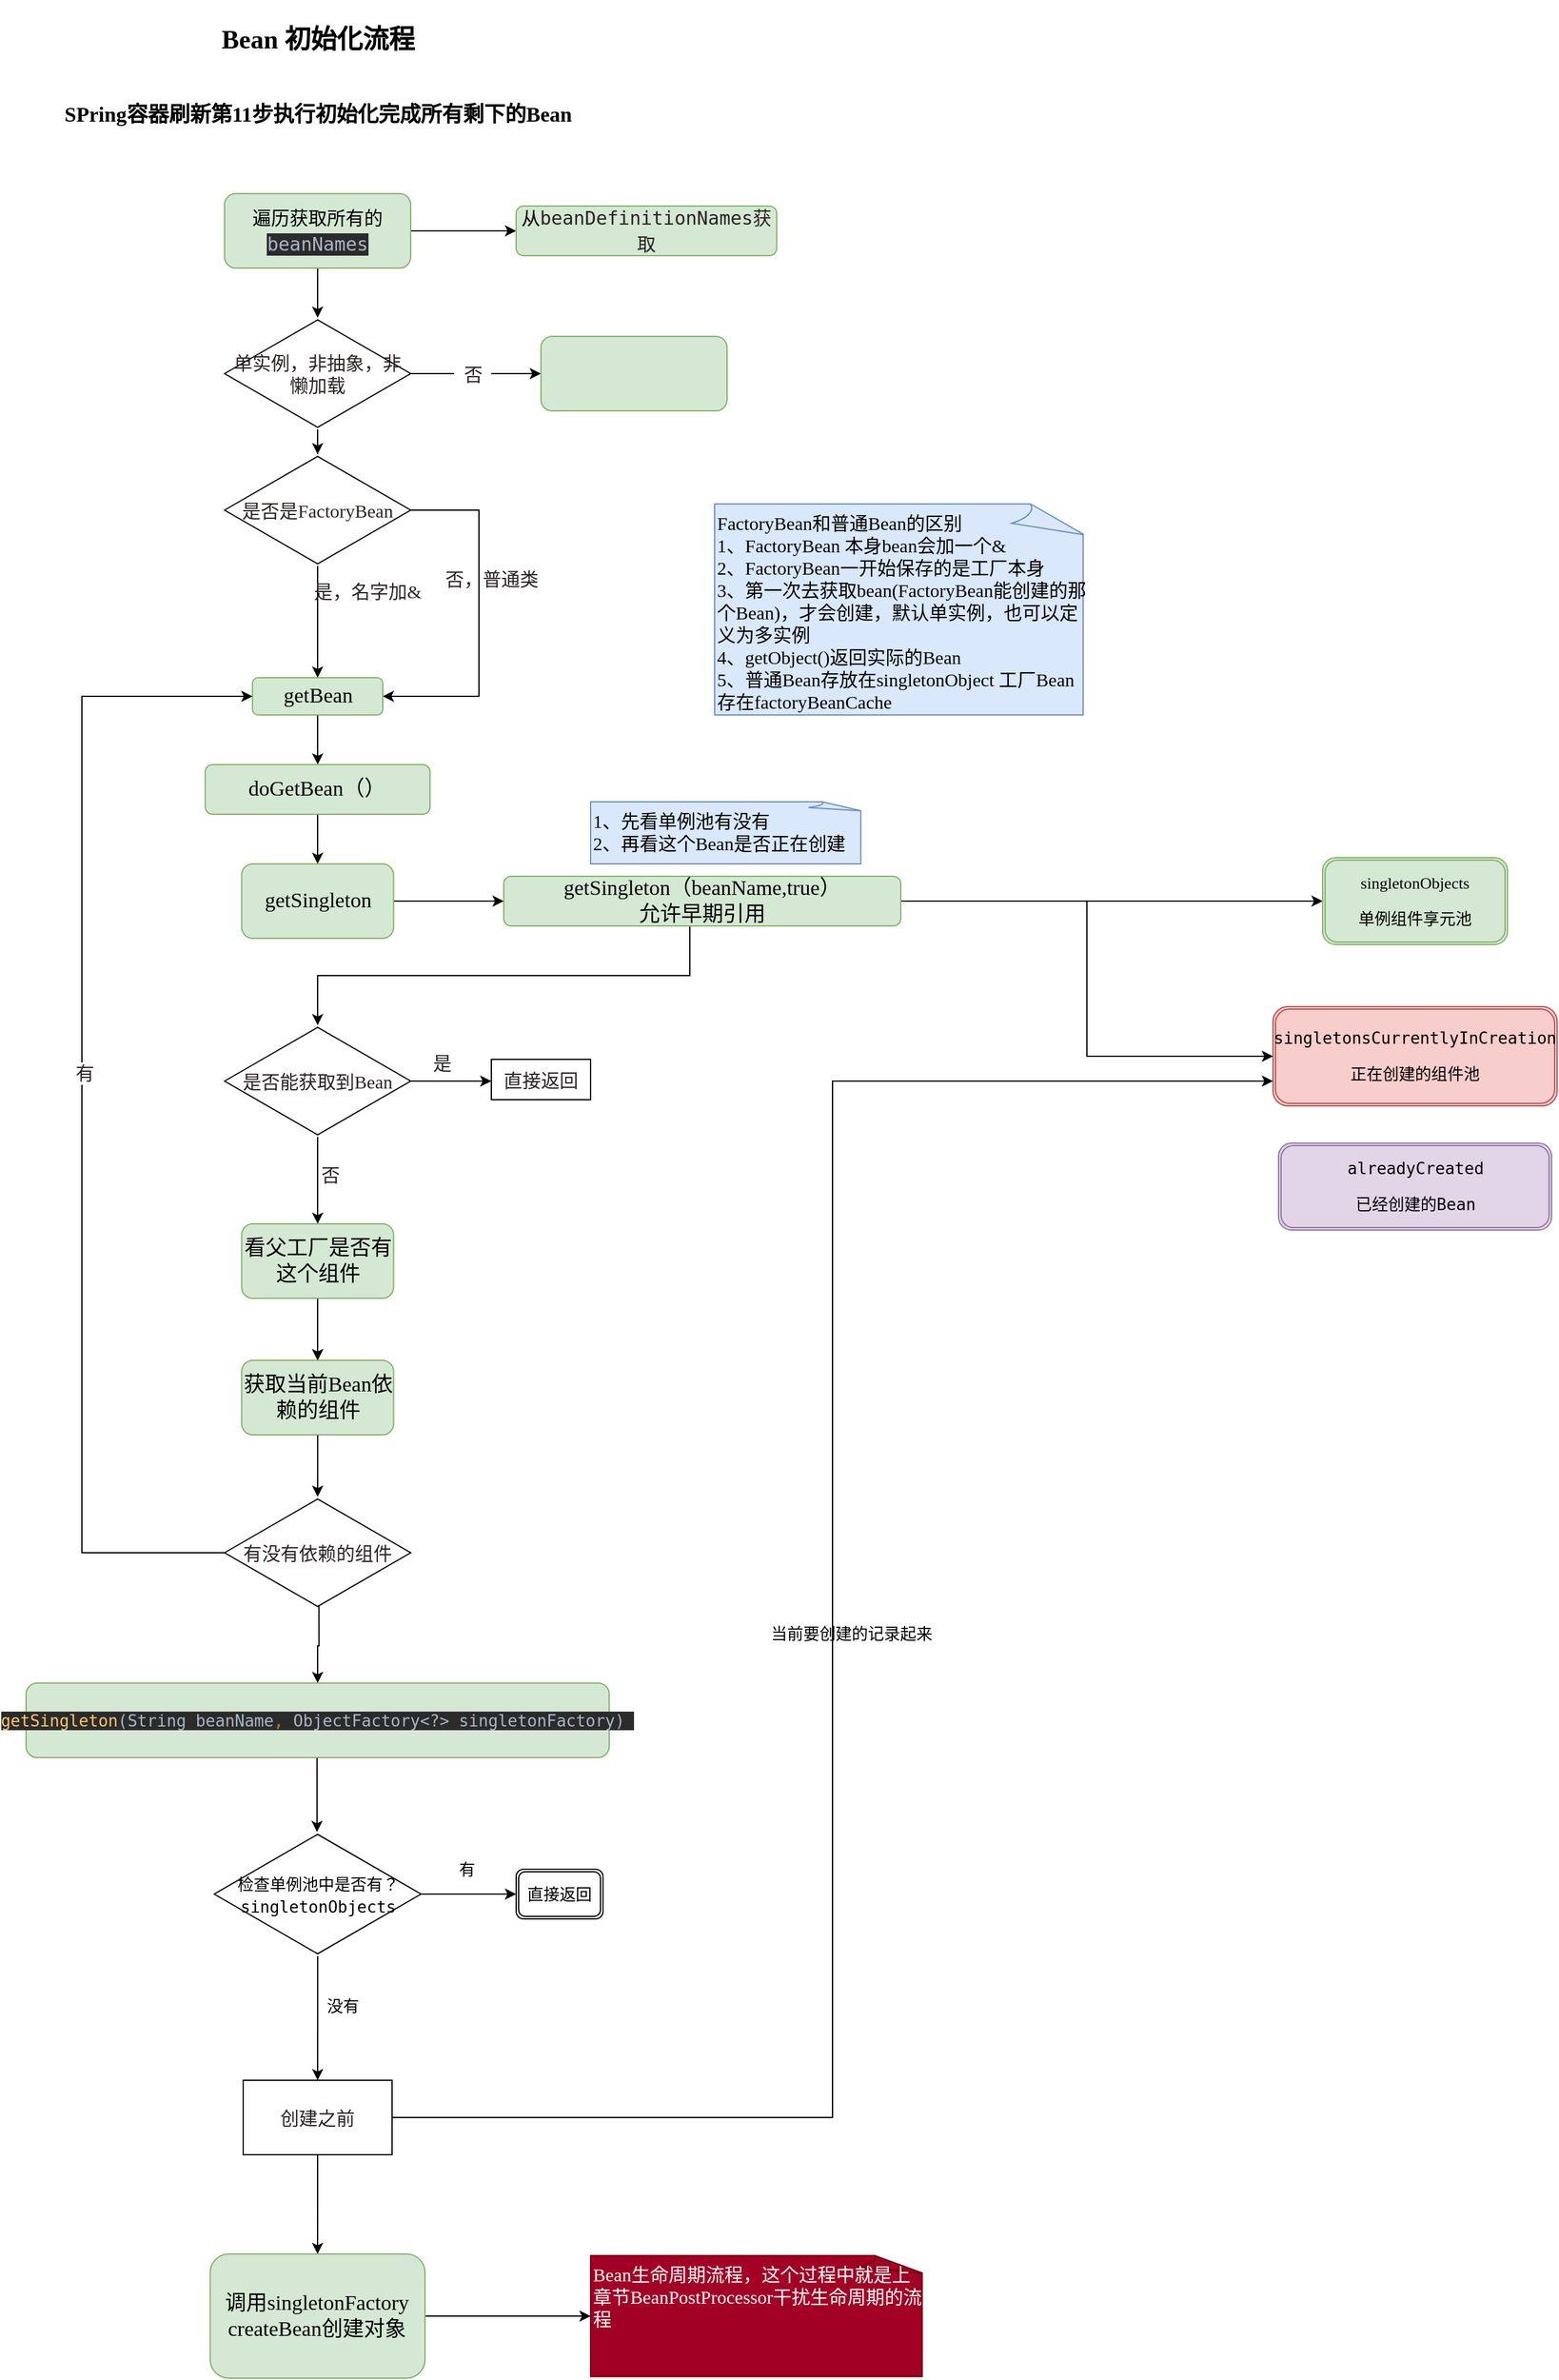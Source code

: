 <mxfile version="17.4.2" type="device"><diagram id="7H6CrivOUThTecyHA6H1" name="第 1 页"><mxGraphModel dx="1102" dy="1025" grid="1" gridSize="10" guides="1" tooltips="1" connect="1" arrows="1" fold="1" page="1" pageScale="1" pageWidth="3300" pageHeight="4681" math="0" shadow="0"><root><mxCell id="0"/><mxCell id="1" parent="0"/><mxCell id="_4aGvb_IjuC5kgptrvHY-1" value="&lt;h1&gt;&lt;b&gt;&lt;font face=&quot;Comic Sans MS&quot; style=&quot;font-size: 21px&quot;&gt;Bean 初始化流程&lt;/font&gt;&lt;/b&gt;&lt;/h1&gt;" style="text;html=1;align=center;verticalAlign=middle;resizable=0;points=[];autosize=1;strokeColor=none;fillColor=none;" parent="1" vertex="1"><mxGeometry x="180" y="30" width="180" height="50" as="geometry"/></mxCell><mxCell id="_4aGvb_IjuC5kgptrvHY-2" value="&lt;b&gt;&lt;font style=&quot;font-size: 17px&quot;&gt;SPring容器刷新第11步执行初始化完成所有剩下的Bean&lt;/font&gt;&lt;/b&gt;" style="text;html=1;align=center;verticalAlign=middle;resizable=0;points=[];autosize=1;strokeColor=none;fillColor=none;fontSize=21;fontFamily=Comic Sans MS;" parent="1" vertex="1"><mxGeometry x="55" y="100" width="430" height="30" as="geometry"/></mxCell><mxCell id="_4aGvb_IjuC5kgptrvHY-6" value="" style="edgeStyle=orthogonalEdgeStyle;rounded=0;orthogonalLoop=1;jettySize=auto;html=1;fontFamily=Comic Sans MS;fontSize=17;" parent="1" source="_4aGvb_IjuC5kgptrvHY-4" target="_4aGvb_IjuC5kgptrvHY-5" edge="1"><mxGeometry relative="1" as="geometry"/></mxCell><mxCell id="_4aGvb_IjuC5kgptrvHY-8" style="edgeStyle=orthogonalEdgeStyle;rounded=0;orthogonalLoop=1;jettySize=auto;html=1;fontFamily=Comic Sans MS;fontSize=15;fontColor=#2B2323;" parent="1" source="_4aGvb_IjuC5kgptrvHY-4" target="_4aGvb_IjuC5kgptrvHY-7" edge="1"><mxGeometry relative="1" as="geometry"/></mxCell><mxCell id="_4aGvb_IjuC5kgptrvHY-4" value="&lt;font style=&quot;font-size: 15px&quot;&gt;遍历获取所有的&lt;span style=&quot;background-color: rgb(43 , 43 , 43) ; color: rgb(169 , 183 , 198) ; font-family: &amp;#34;jetbrains mono&amp;#34; , monospace&quot;&gt;beanNames&lt;/span&gt;&lt;/font&gt;" style="rounded=1;whiteSpace=wrap;html=1;fontFamily=Comic Sans MS;fontSize=17;fillColor=#d5e8d4;strokeColor=#82b366;" parent="1" vertex="1"><mxGeometry x="195" y="180" width="150" height="60" as="geometry"/></mxCell><mxCell id="_4aGvb_IjuC5kgptrvHY-5" value="&lt;font style=&quot;font-size: 15px&quot;&gt;从&lt;span style=&quot;font-family: &amp;#34;jetbrains mono&amp;#34; , monospace&quot;&gt;&lt;font color=&quot;#2b2323&quot; style=&quot;font-size: 15px&quot;&gt;beanDefinitionNames获取&lt;/font&gt;&lt;/span&gt;&lt;/font&gt;" style="rounded=1;whiteSpace=wrap;html=1;fontFamily=Comic Sans MS;fontSize=17;fillColor=#d5e8d4;strokeColor=#82b366;" parent="1" vertex="1"><mxGeometry x="430" y="190" width="210" height="40" as="geometry"/></mxCell><mxCell id="_4aGvb_IjuC5kgptrvHY-11" style="edgeStyle=orthogonalEdgeStyle;rounded=0;orthogonalLoop=1;jettySize=auto;html=1;fontFamily=Comic Sans MS;fontSize=15;fontColor=#2B2323;startArrow=none;" parent="1" source="_4aGvb_IjuC5kgptrvHY-12" target="_4aGvb_IjuC5kgptrvHY-10" edge="1"><mxGeometry relative="1" as="geometry"/></mxCell><mxCell id="_4aGvb_IjuC5kgptrvHY-15" value="" style="edgeStyle=orthogonalEdgeStyle;rounded=0;orthogonalLoop=1;jettySize=auto;html=1;fontFamily=Comic Sans MS;fontSize=15;fontColor=#2B2323;" parent="1" source="_4aGvb_IjuC5kgptrvHY-7" target="_4aGvb_IjuC5kgptrvHY-13" edge="1"><mxGeometry relative="1" as="geometry"/></mxCell><mxCell id="_4aGvb_IjuC5kgptrvHY-7" value="单实例，非抽象，非懒加载" style="html=1;whiteSpace=wrap;aspect=fixed;shape=isoRectangle;labelBackgroundColor=none;fontFamily=Comic Sans MS;fontSize=15;fontColor=#2B2323;" parent="1" vertex="1"><mxGeometry x="195" y="280" width="150" height="90" as="geometry"/></mxCell><mxCell id="_4aGvb_IjuC5kgptrvHY-10" value="" style="rounded=1;whiteSpace=wrap;html=1;fontFamily=Comic Sans MS;fontSize=17;fillColor=#d5e8d4;strokeColor=#82b366;" parent="1" vertex="1"><mxGeometry x="450" y="295" width="150" height="60" as="geometry"/></mxCell><mxCell id="_4aGvb_IjuC5kgptrvHY-18" value="" style="edgeStyle=orthogonalEdgeStyle;rounded=0;orthogonalLoop=1;jettySize=auto;html=1;fontFamily=Comic Sans MS;fontSize=15;fontColor=#2B2323;" parent="1" source="_4aGvb_IjuC5kgptrvHY-13" target="_4aGvb_IjuC5kgptrvHY-17" edge="1"><mxGeometry relative="1" as="geometry"/></mxCell><mxCell id="_4aGvb_IjuC5kgptrvHY-20" style="edgeStyle=orthogonalEdgeStyle;rounded=0;orthogonalLoop=1;jettySize=auto;html=1;fontFamily=Comic Sans MS;fontSize=15;fontColor=#2B2323;" parent="1" source="_4aGvb_IjuC5kgptrvHY-13" target="_4aGvb_IjuC5kgptrvHY-17" edge="1"><mxGeometry relative="1" as="geometry"><mxPoint x="350" y="570" as="targetPoint"/><Array as="points"><mxPoint x="400" y="435"/><mxPoint x="400" y="585"/></Array></mxGeometry></mxCell><mxCell id="_4aGvb_IjuC5kgptrvHY-13" value="是否是FactoryBean" style="html=1;whiteSpace=wrap;aspect=fixed;shape=isoRectangle;labelBackgroundColor=none;fontFamily=Comic Sans MS;fontSize=15;fontColor=#2B2323;" parent="1" vertex="1"><mxGeometry x="195" y="390" width="150" height="90" as="geometry"/></mxCell><mxCell id="_4aGvb_IjuC5kgptrvHY-12" value="否" style="text;html=1;align=center;verticalAlign=middle;resizable=0;points=[];autosize=1;strokeColor=none;fillColor=none;fontSize=15;fontFamily=Comic Sans MS;fontColor=#2B2323;" parent="1" vertex="1"><mxGeometry x="380" y="315" width="30" height="20" as="geometry"/></mxCell><mxCell id="_4aGvb_IjuC5kgptrvHY-16" value="" style="edgeStyle=orthogonalEdgeStyle;rounded=0;orthogonalLoop=1;jettySize=auto;html=1;fontFamily=Comic Sans MS;fontSize=15;fontColor=#2B2323;endArrow=none;" parent="1" source="_4aGvb_IjuC5kgptrvHY-7" target="_4aGvb_IjuC5kgptrvHY-12" edge="1"><mxGeometry relative="1" as="geometry"><mxPoint x="345" y="325" as="sourcePoint"/><mxPoint x="450" y="325" as="targetPoint"/></mxGeometry></mxCell><mxCell id="_4aGvb_IjuC5kgptrvHY-24" value="" style="edgeStyle=orthogonalEdgeStyle;rounded=0;orthogonalLoop=1;jettySize=auto;html=1;fontFamily=Comic Sans MS;fontSize=15;fontColor=#2B2323;" parent="1" source="_4aGvb_IjuC5kgptrvHY-17" target="_4aGvb_IjuC5kgptrvHY-23" edge="1"><mxGeometry relative="1" as="geometry"/></mxCell><mxCell id="_4aGvb_IjuC5kgptrvHY-17" value="getBean" style="rounded=1;whiteSpace=wrap;html=1;fontFamily=Comic Sans MS;fontSize=17;fillColor=#d5e8d4;strokeColor=#82b366;" parent="1" vertex="1"><mxGeometry x="217.5" y="570" width="105" height="30" as="geometry"/></mxCell><mxCell id="_4aGvb_IjuC5kgptrvHY-19" value="是，名字加&amp;amp;" style="text;html=1;align=center;verticalAlign=middle;resizable=0;points=[];autosize=1;strokeColor=none;fillColor=none;fontSize=15;fontFamily=Comic Sans MS;fontColor=#2B2323;" parent="1" vertex="1"><mxGeometry x="260" y="490" width="100" height="20" as="geometry"/></mxCell><mxCell id="_4aGvb_IjuC5kgptrvHY-21" value="否，普通类" style="text;html=1;align=center;verticalAlign=middle;resizable=0;points=[];autosize=1;strokeColor=none;fillColor=none;fontSize=15;fontFamily=Comic Sans MS;fontColor=#2B2323;" parent="1" vertex="1"><mxGeometry x="365" y="480" width="90" height="20" as="geometry"/></mxCell><mxCell id="_4aGvb_IjuC5kgptrvHY-22" value="FactoryBean和普通Bean的区别&lt;br&gt;1、FactoryBean 本身bean会加一个&amp;amp;&lt;br&gt;2、FactoryBean一开始保存的是工厂本身&lt;br&gt;3、第一次去获取bean(FactoryBean能创建的那个Bean)，才会创建，默认单实例，也可以定义为多实例&lt;br&gt;4、getObject()返回实际的Bean&lt;br&gt;5、普通Bean存放在singletonObject 工厂Bean存在factoryBeanCache" style="whiteSpace=wrap;html=1;shape=mxgraph.basic.document;labelBackgroundColor=none;fontFamily=Comic Sans MS;fontSize=15;align=left;verticalAlign=top;fillColor=#dae8fc;strokeColor=#6c8ebf;" parent="1" vertex="1"><mxGeometry x="590" y="430" width="300" height="170" as="geometry"/></mxCell><mxCell id="_4aGvb_IjuC5kgptrvHY-27" value="" style="edgeStyle=orthogonalEdgeStyle;rounded=0;orthogonalLoop=1;jettySize=auto;html=1;fontFamily=Comic Sans MS;fontSize=15;fontColor=#2B2323;" parent="1" source="_4aGvb_IjuC5kgptrvHY-23" target="_4aGvb_IjuC5kgptrvHY-26" edge="1"><mxGeometry relative="1" as="geometry"/></mxCell><mxCell id="_4aGvb_IjuC5kgptrvHY-23" value="doGetBean（）" style="rounded=1;whiteSpace=wrap;html=1;fontFamily=Comic Sans MS;fontSize=17;fillColor=#d5e8d4;strokeColor=#82b366;" parent="1" vertex="1"><mxGeometry x="179.375" y="640" width="181.25" height="40" as="geometry"/></mxCell><mxCell id="_4aGvb_IjuC5kgptrvHY-29" value="" style="edgeStyle=orthogonalEdgeStyle;rounded=0;orthogonalLoop=1;jettySize=auto;html=1;fontFamily=Comic Sans MS;fontSize=15;fontColor=#2B2323;" parent="1" source="_4aGvb_IjuC5kgptrvHY-26" target="_4aGvb_IjuC5kgptrvHY-28" edge="1"><mxGeometry relative="1" as="geometry"/></mxCell><mxCell id="_4aGvb_IjuC5kgptrvHY-26" value="getSingleton" style="rounded=1;whiteSpace=wrap;html=1;fontFamily=Comic Sans MS;fontSize=17;fillColor=#d5e8d4;strokeColor=#82b366;" parent="1" vertex="1"><mxGeometry x="208.75" y="720" width="122.5" height="60" as="geometry"/></mxCell><mxCell id="_4aGvb_IjuC5kgptrvHY-33" style="edgeStyle=orthogonalEdgeStyle;rounded=0;orthogonalLoop=1;jettySize=auto;html=1;fontFamily=Comic Sans MS;fontSize=15;fontColor=#2B2323;" parent="1" source="_4aGvb_IjuC5kgptrvHY-28" target="_4aGvb_IjuC5kgptrvHY-30" edge="1"><mxGeometry relative="1" as="geometry"><Array as="points"><mxPoint x="570" y="810"/><mxPoint x="270" y="810"/></Array></mxGeometry></mxCell><mxCell id="_4aGvb_IjuC5kgptrvHY-44" style="edgeStyle=orthogonalEdgeStyle;rounded=0;orthogonalLoop=1;jettySize=auto;html=1;fontFamily=Comic Sans MS;fontSize=15;fontColor=#2B2323;" parent="1" source="_4aGvb_IjuC5kgptrvHY-28" target="_4aGvb_IjuC5kgptrvHY-41" edge="1"><mxGeometry relative="1" as="geometry"/></mxCell><mxCell id="_4aGvb_IjuC5kgptrvHY-45" style="edgeStyle=orthogonalEdgeStyle;rounded=0;orthogonalLoop=1;jettySize=auto;html=1;entryX=0;entryY=0.5;entryDx=0;entryDy=0;fontFamily=Comic Sans MS;fontSize=15;fontColor=#2B2323;" parent="1" source="_4aGvb_IjuC5kgptrvHY-28" target="_4aGvb_IjuC5kgptrvHY-42" edge="1"><mxGeometry relative="1" as="geometry"/></mxCell><mxCell id="_4aGvb_IjuC5kgptrvHY-28" value="getSingleton（beanName,true）&lt;br&gt;允许早期引用" style="rounded=1;whiteSpace=wrap;html=1;fontFamily=Comic Sans MS;fontSize=17;fillColor=#d5e8d4;strokeColor=#82b366;" parent="1" vertex="1"><mxGeometry x="420" y="730" width="320" height="40" as="geometry"/></mxCell><mxCell id="_4aGvb_IjuC5kgptrvHY-34" style="edgeStyle=orthogonalEdgeStyle;rounded=0;orthogonalLoop=1;jettySize=auto;html=1;fontFamily=Comic Sans MS;fontSize=15;fontColor=#2B2323;" parent="1" source="_4aGvb_IjuC5kgptrvHY-30" edge="1"><mxGeometry relative="1" as="geometry"><mxPoint x="410" y="895" as="targetPoint"/></mxGeometry></mxCell><mxCell id="_4aGvb_IjuC5kgptrvHY-37" style="edgeStyle=orthogonalEdgeStyle;rounded=0;orthogonalLoop=1;jettySize=auto;html=1;fontFamily=Comic Sans MS;fontSize=15;fontColor=#2B2323;" parent="1" source="_4aGvb_IjuC5kgptrvHY-30" edge="1"><mxGeometry relative="1" as="geometry"><mxPoint x="270" y="1010" as="targetPoint"/><Array as="points"><mxPoint x="270" y="970"/><mxPoint x="270" y="970"/></Array></mxGeometry></mxCell><mxCell id="_4aGvb_IjuC5kgptrvHY-30" value="是否能获取到Bean" style="html=1;whiteSpace=wrap;aspect=fixed;shape=isoRectangle;labelBackgroundColor=none;fontFamily=Comic Sans MS;fontSize=15;fontColor=#2B2323;" parent="1" vertex="1"><mxGeometry x="195" y="850" width="150" height="90" as="geometry"/></mxCell><mxCell id="_4aGvb_IjuC5kgptrvHY-31" value="1、先看单例池有没有&lt;br&gt;2、再看这个Bean是否正在创建" style="whiteSpace=wrap;html=1;shape=mxgraph.basic.document;labelBackgroundColor=none;fontFamily=Comic Sans MS;fontSize=15;align=left;verticalAlign=top;fillColor=#dae8fc;strokeColor=#6c8ebf;" parent="1" vertex="1"><mxGeometry x="490" y="670" width="220" height="50" as="geometry"/></mxCell><mxCell id="_4aGvb_IjuC5kgptrvHY-35" value="是" style="text;html=1;align=center;verticalAlign=middle;resizable=0;points=[];autosize=1;strokeColor=none;fillColor=none;fontSize=15;fontFamily=Comic Sans MS;fontColor=#2B2323;" parent="1" vertex="1"><mxGeometry x="355" y="870" width="30" height="20" as="geometry"/></mxCell><mxCell id="_4aGvb_IjuC5kgptrvHY-36" value="直接返回" style="whiteSpace=wrap;html=1;labelBackgroundColor=none;fontFamily=Comic Sans MS;fontSize=15;fontColor=#2B2323;" parent="1" vertex="1"><mxGeometry x="410" y="877.5" width="80" height="32.5" as="geometry"/></mxCell><mxCell id="_4aGvb_IjuC5kgptrvHY-38" value="否" style="text;html=1;align=center;verticalAlign=middle;resizable=0;points=[];autosize=1;strokeColor=none;fillColor=none;fontSize=15;fontFamily=Comic Sans MS;fontColor=#2B2323;" parent="1" vertex="1"><mxGeometry x="265" y="960" width="30" height="20" as="geometry"/></mxCell><mxCell id="_4aGvb_IjuC5kgptrvHY-48" value="" style="edgeStyle=orthogonalEdgeStyle;rounded=0;orthogonalLoop=1;jettySize=auto;html=1;fontFamily=Comic Sans MS;fontSize=15;fontColor=#2B2323;" parent="1" source="_4aGvb_IjuC5kgptrvHY-40" target="_4aGvb_IjuC5kgptrvHY-46" edge="1"><mxGeometry relative="1" as="geometry"/></mxCell><mxCell id="_4aGvb_IjuC5kgptrvHY-53" value="" style="edgeStyle=orthogonalEdgeStyle;rounded=0;orthogonalLoop=1;jettySize=auto;html=1;fontFamily=Comic Sans MS;fontSize=15;fontColor=#2B2323;" parent="1" source="_4aGvb_IjuC5kgptrvHY-40" target="_4aGvb_IjuC5kgptrvHY-46" edge="1"><mxGeometry relative="1" as="geometry"/></mxCell><mxCell id="_4aGvb_IjuC5kgptrvHY-40" value="看父工厂是否有这个组件" style="rounded=1;whiteSpace=wrap;html=1;fontFamily=Comic Sans MS;fontSize=17;fillColor=#d5e8d4;strokeColor=#82b366;" parent="1" vertex="1"><mxGeometry x="208.75" y="1010" width="122.5" height="60" as="geometry"/></mxCell><mxCell id="_4aGvb_IjuC5kgptrvHY-41" value="&lt;pre style=&quot;font-size: 9.8pt&quot;&gt;&lt;font face=&quot;Comic Sans MS&quot;&gt;singletonObjects&lt;/font&gt;&lt;/pre&gt;&lt;pre style=&quot;font-size: 9.8pt&quot;&gt;&lt;font face=&quot;Comic Sans MS&quot;&gt;单例组件享元池&lt;/font&gt;&lt;/pre&gt;" style="shape=ext;double=1;rounded=1;whiteSpace=wrap;html=1;labelBackgroundColor=none;fontFamily=Comic Sans MS;fontSize=15;fillColor=#d5e8d4;strokeColor=#82b366;align=center;" parent="1" vertex="1"><mxGeometry x="1080" y="715" width="149" height="70" as="geometry"/></mxCell><mxCell id="_4aGvb_IjuC5kgptrvHY-42" value="&lt;pre style=&quot;font-size: 9.8pt&quot;&gt;&lt;pre style=&quot;font-family: &amp;quot;jetbrains mono&amp;quot; , monospace ; font-size: 9.8pt&quot;&gt;singletonsCurrentlyInCreation&lt;/pre&gt;&lt;/pre&gt;&lt;pre style=&quot;font-size: 9.8pt&quot;&gt;&lt;font face=&quot;Comic Sans MS&quot;&gt;正在创建的组件池&lt;/font&gt;&lt;/pre&gt;" style="shape=ext;double=1;rounded=1;whiteSpace=wrap;html=1;labelBackgroundColor=none;fontFamily=Comic Sans MS;fontSize=15;fillColor=#f8cecc;strokeColor=#b85450;align=center;" parent="1" vertex="1"><mxGeometry x="1040" y="835" width="229" height="80" as="geometry"/></mxCell><mxCell id="_4aGvb_IjuC5kgptrvHY-43" value="&lt;pre style=&quot;font-size: 9.8pt&quot;&gt;&lt;pre style=&quot;font-family: &amp;quot;jetbrains mono&amp;quot; , monospace ; font-size: 9.8pt&quot;&gt;&lt;pre style=&quot;font-family: &amp;quot;jetbrains mono&amp;quot; , monospace ; font-size: 9.8pt&quot;&gt;alreadyCreated&lt;/pre&gt;&lt;pre style=&quot;font-family: &amp;quot;jetbrains mono&amp;quot; , monospace ; font-size: 9.8pt&quot;&gt;已经创建的Bean&lt;/pre&gt;&lt;/pre&gt;&lt;/pre&gt;" style="shape=ext;double=1;rounded=1;whiteSpace=wrap;html=1;labelBackgroundColor=none;fontFamily=Comic Sans MS;fontSize=15;fillColor=#e1d5e7;strokeColor=#9673a6;align=center;" parent="1" vertex="1"><mxGeometry x="1044.5" y="945" width="220" height="70" as="geometry"/></mxCell><mxCell id="_4aGvb_IjuC5kgptrvHY-51" value="" style="edgeStyle=orthogonalEdgeStyle;rounded=0;orthogonalLoop=1;jettySize=auto;html=1;fontFamily=Comic Sans MS;fontSize=15;fontColor=#2B2323;" parent="1" source="_4aGvb_IjuC5kgptrvHY-46" target="_4aGvb_IjuC5kgptrvHY-47" edge="1"><mxGeometry relative="1" as="geometry"/></mxCell><mxCell id="_4aGvb_IjuC5kgptrvHY-46" value="获取当前Bean依赖的组件" style="rounded=1;whiteSpace=wrap;html=1;fontFamily=Comic Sans MS;fontSize=17;fillColor=#d5e8d4;strokeColor=#82b366;" parent="1" vertex="1"><mxGeometry x="208.75" y="1120" width="122.5" height="60" as="geometry"/></mxCell><mxCell id="_4aGvb_IjuC5kgptrvHY-52" style="edgeStyle=orthogonalEdgeStyle;rounded=0;orthogonalLoop=1;jettySize=auto;html=1;entryX=0;entryY=0.5;entryDx=0;entryDy=0;fontFamily=Comic Sans MS;fontSize=15;fontColor=#2B2323;" parent="1" source="_4aGvb_IjuC5kgptrvHY-47" target="_4aGvb_IjuC5kgptrvHY-17" edge="1"><mxGeometry relative="1" as="geometry"><Array as="points"><mxPoint x="80" y="1275"/><mxPoint x="80" y="585"/></Array></mxGeometry></mxCell><mxCell id="_4aGvb_IjuC5kgptrvHY-54" value="有" style="edgeLabel;html=1;align=center;verticalAlign=middle;resizable=0;points=[];fontSize=15;fontFamily=Comic Sans MS;fontColor=#2B2323;" parent="_4aGvb_IjuC5kgptrvHY-52" vertex="1" connectable="0"><mxGeometry x="0.065" y="-2" relative="1" as="geometry"><mxPoint as="offset"/></mxGeometry></mxCell><mxCell id="_4aGvb_IjuC5kgptrvHY-47" value="有没有依赖的组件" style="html=1;whiteSpace=wrap;aspect=fixed;shape=isoRectangle;labelBackgroundColor=none;fontFamily=Comic Sans MS;fontSize=15;fontColor=#2B2323;" parent="1" vertex="1"><mxGeometry x="195" y="1230" width="150" height="90" as="geometry"/></mxCell><mxCell id="70bu4SC9OggrxB90YnKC-2" value="" style="edgeStyle=orthogonalEdgeStyle;rounded=0;orthogonalLoop=1;jettySize=auto;html=1;fontFamily=Comic Sans MS;fontSize=15;fontColor=#2B2323;exitX=0.507;exitY=0.967;exitDx=0;exitDy=0;exitPerimeter=0;" edge="1" parent="1" source="_4aGvb_IjuC5kgptrvHY-47" target="70bu4SC9OggrxB90YnKC-1"><mxGeometry relative="1" as="geometry"><mxPoint x="270.1" y="1430" as="sourcePoint"/></mxGeometry></mxCell><mxCell id="70bu4SC9OggrxB90YnKC-7" value="" style="edgeStyle=orthogonalEdgeStyle;rounded=0;orthogonalLoop=1;jettySize=auto;html=1;fontFamily=Comic Sans MS;fontSize=15;fontColor=#000000;" edge="1" parent="1" source="70bu4SC9OggrxB90YnKC-1"><mxGeometry relative="1" as="geometry"><mxPoint x="269.5" y="1500" as="targetPoint"/></mxGeometry></mxCell><mxCell id="70bu4SC9OggrxB90YnKC-1" value="&lt;pre style=&quot;background-color: #2b2b2b ; color: #a9b7c6 ; font-family: &amp;#34;jetbrains mono&amp;#34; , monospace ; font-size: 9.8pt&quot;&gt;&lt;span style=&quot;color: #ffc66d&quot;&gt;getSingleton&lt;/span&gt;(String beanName&lt;span style=&quot;color: #cc7832&quot;&gt;, &lt;/span&gt;ObjectFactory&amp;lt;?&amp;gt; singletonFactory) &lt;/pre&gt;" style="whiteSpace=wrap;html=1;fontSize=17;fontFamily=Comic Sans MS;fillColor=#d5e8d4;strokeColor=#82b366;rounded=1;" vertex="1" parent="1"><mxGeometry x="35" y="1380" width="470" height="60" as="geometry"/></mxCell><mxCell id="70bu4SC9OggrxB90YnKC-10" style="edgeStyle=orthogonalEdgeStyle;rounded=0;orthogonalLoop=1;jettySize=auto;html=1;fontFamily=Comic Sans MS;fontSize=13;fontColor=#000000;" edge="1" parent="1" source="70bu4SC9OggrxB90YnKC-9"><mxGeometry relative="1" as="geometry"><mxPoint x="430" y="1550" as="targetPoint"/></mxGeometry></mxCell><mxCell id="70bu4SC9OggrxB90YnKC-14" value="" style="edgeStyle=orthogonalEdgeStyle;rounded=0;orthogonalLoop=1;jettySize=auto;html=1;fontFamily=Comic Sans MS;fontSize=13;fontColor=#000000;" edge="1" parent="1" source="70bu4SC9OggrxB90YnKC-9" target="70bu4SC9OggrxB90YnKC-13"><mxGeometry relative="1" as="geometry"/></mxCell><mxCell id="70bu4SC9OggrxB90YnKC-9" value="&lt;font style=&quot;font-size: 13px&quot;&gt;&lt;span style=&quot;color: rgb(0 , 0 , 0)&quot;&gt;检查单例池中是否有？&lt;/span&gt;&lt;span style=&quot;color: rgb(0 , 0 , 0) ; font-family: &amp;#34;jetbrains mono&amp;#34; , monospace&quot;&gt;singletonObjects&lt;/span&gt;&lt;/font&gt;" style="html=1;whiteSpace=wrap;aspect=fixed;shape=isoRectangle;labelBackgroundColor=none;fontFamily=Comic Sans MS;fontSize=15;fontColor=#2B2323;" vertex="1" parent="1"><mxGeometry x="186.665" y="1500" width="166.67" height="100" as="geometry"/></mxCell><mxCell id="70bu4SC9OggrxB90YnKC-11" value="有" style="text;html=1;align=center;verticalAlign=middle;resizable=0;points=[];autosize=1;strokeColor=none;fillColor=none;fontSize=13;fontFamily=Comic Sans MS;fontColor=#000000;" vertex="1" parent="1"><mxGeometry x="375" y="1520" width="30" height="20" as="geometry"/></mxCell><mxCell id="70bu4SC9OggrxB90YnKC-12" value="直接返回" style="shape=ext;double=1;rounded=1;whiteSpace=wrap;html=1;labelBackgroundColor=none;fontFamily=Comic Sans MS;fontSize=13;fontColor=#000000;" vertex="1" parent="1"><mxGeometry x="430" y="1530" width="70" height="40" as="geometry"/></mxCell><mxCell id="70bu4SC9OggrxB90YnKC-16" style="edgeStyle=orthogonalEdgeStyle;rounded=0;orthogonalLoop=1;jettySize=auto;html=1;entryX=0;entryY=0.75;entryDx=0;entryDy=0;fontFamily=Comic Sans MS;fontSize=13;fontColor=#000000;" edge="1" parent="1" source="70bu4SC9OggrxB90YnKC-13" target="_4aGvb_IjuC5kgptrvHY-42"><mxGeometry relative="1" as="geometry"/></mxCell><mxCell id="70bu4SC9OggrxB90YnKC-19" value="" style="edgeStyle=orthogonalEdgeStyle;rounded=0;orthogonalLoop=1;jettySize=auto;html=1;fontFamily=Comic Sans MS;fontSize=13;fontColor=#000000;" edge="1" parent="1" source="70bu4SC9OggrxB90YnKC-13" target="70bu4SC9OggrxB90YnKC-18"><mxGeometry relative="1" as="geometry"/></mxCell><mxCell id="70bu4SC9OggrxB90YnKC-13" value="创建之前" style="whiteSpace=wrap;html=1;fontSize=15;fontFamily=Comic Sans MS;fontColor=#2B2323;labelBackgroundColor=none;" vertex="1" parent="1"><mxGeometry x="210" y="1700" width="120" height="60" as="geometry"/></mxCell><mxCell id="70bu4SC9OggrxB90YnKC-15" value="没有" style="text;html=1;align=center;verticalAlign=middle;resizable=0;points=[];autosize=1;strokeColor=none;fillColor=none;fontSize=13;fontFamily=Comic Sans MS;fontColor=#000000;" vertex="1" parent="1"><mxGeometry x="270" y="1630" width="40" height="20" as="geometry"/></mxCell><mxCell id="70bu4SC9OggrxB90YnKC-17" value="当前要创建的记录起来" style="text;html=1;align=center;verticalAlign=middle;resizable=0;points=[];autosize=1;strokeColor=none;fillColor=none;fontSize=13;fontFamily=Comic Sans MS;fontColor=#000000;" vertex="1" parent="1"><mxGeometry x="625" y="1330" width="150" height="20" as="geometry"/></mxCell><mxCell id="70bu4SC9OggrxB90YnKC-21" style="edgeStyle=orthogonalEdgeStyle;rounded=0;orthogonalLoop=1;jettySize=auto;html=1;fontFamily=Comic Sans MS;fontSize=13;fontColor=#000000;" edge="1" parent="1" source="70bu4SC9OggrxB90YnKC-18" target="70bu4SC9OggrxB90YnKC-20"><mxGeometry relative="1" as="geometry"/></mxCell><mxCell id="70bu4SC9OggrxB90YnKC-18" value="调用singletonFactory&lt;br&gt;createBean创建对象" style="rounded=1;whiteSpace=wrap;html=1;fontFamily=Comic Sans MS;fontSize=17;fillColor=#d5e8d4;strokeColor=#82b366;" vertex="1" parent="1"><mxGeometry x="183.435" y="1840" width="173.13" height="100" as="geometry"/></mxCell><mxCell id="70bu4SC9OggrxB90YnKC-20" value="Bean生命周期流程，这个过程中就是上章节BeanPostProcessor干扰生命周期的流程" style="whiteSpace=wrap;html=1;shape=mxgraph.basic.document;labelBackgroundColor=none;fontFamily=Comic Sans MS;fontSize=15;align=left;verticalAlign=top;fillColor=#a20025;strokeColor=#6F0000;fontColor=#ffffff;" vertex="1" parent="1"><mxGeometry x="490" y="1841.25" width="270" height="97.5" as="geometry"/></mxCell></root></mxGraphModel></diagram></mxfile>